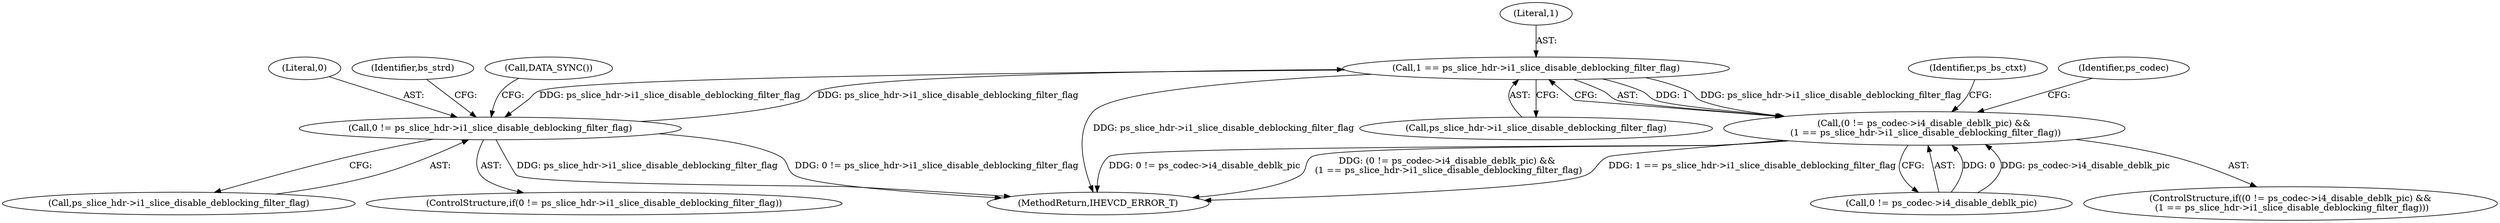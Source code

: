 digraph "0_Android_bcfc7124f6ef9f1ec128fb2e90de774a5b33d199_0@pointer" {
"1002551" [label="(Call,1 == ps_slice_hdr->i1_slice_disable_deblocking_filter_flag)"];
"1004078" [label="(Call,0 != ps_slice_hdr->i1_slice_disable_deblocking_filter_flag)"];
"1002551" [label="(Call,1 == ps_slice_hdr->i1_slice_disable_deblocking_filter_flag)"];
"1002545" [label="(Call,(0 != ps_codec->i4_disable_deblk_pic) &&\n (1 == ps_slice_hdr->i1_slice_disable_deblocking_filter_flag))"];
"1004200" [label="(Call,DATA_SYNC())"];
"1005079" [label="(MethodReturn,IHEVCD_ERROR_T)"];
"1004077" [label="(ControlStructure,if(0 != ps_slice_hdr->i1_slice_disable_deblocking_filter_flag))"];
"1002559" [label="(Identifier,ps_bs_ctxt)"];
"1004079" [label="(Literal,0)"];
"1002546" [label="(Call,0 != ps_codec->i4_disable_deblk_pic)"];
"1004086" [label="(Identifier,bs_strd)"];
"1002551" [label="(Call,1 == ps_slice_hdr->i1_slice_disable_deblocking_filter_flag)"];
"1004078" [label="(Call,0 != ps_slice_hdr->i1_slice_disable_deblocking_filter_flag)"];
"1002545" [label="(Call,(0 != ps_codec->i4_disable_deblk_pic) &&\n (1 == ps_slice_hdr->i1_slice_disable_deblocking_filter_flag))"];
"1004080" [label="(Call,ps_slice_hdr->i1_slice_disable_deblocking_filter_flag)"];
"1002835" [label="(Identifier,ps_codec)"];
"1002544" [label="(ControlStructure,if((0 != ps_codec->i4_disable_deblk_pic) &&\n (1 == ps_slice_hdr->i1_slice_disable_deblocking_filter_flag)))"];
"1002553" [label="(Call,ps_slice_hdr->i1_slice_disable_deblocking_filter_flag)"];
"1002552" [label="(Literal,1)"];
"1002551" -> "1002545"  [label="AST: "];
"1002551" -> "1002553"  [label="CFG: "];
"1002552" -> "1002551"  [label="AST: "];
"1002553" -> "1002551"  [label="AST: "];
"1002545" -> "1002551"  [label="CFG: "];
"1002551" -> "1005079"  [label="DDG: ps_slice_hdr->i1_slice_disable_deblocking_filter_flag"];
"1002551" -> "1002545"  [label="DDG: 1"];
"1002551" -> "1002545"  [label="DDG: ps_slice_hdr->i1_slice_disable_deblocking_filter_flag"];
"1004078" -> "1002551"  [label="DDG: ps_slice_hdr->i1_slice_disable_deblocking_filter_flag"];
"1002551" -> "1004078"  [label="DDG: ps_slice_hdr->i1_slice_disable_deblocking_filter_flag"];
"1004078" -> "1004077"  [label="AST: "];
"1004078" -> "1004080"  [label="CFG: "];
"1004079" -> "1004078"  [label="AST: "];
"1004080" -> "1004078"  [label="AST: "];
"1004086" -> "1004078"  [label="CFG: "];
"1004200" -> "1004078"  [label="CFG: "];
"1004078" -> "1005079"  [label="DDG: 0 != ps_slice_hdr->i1_slice_disable_deblocking_filter_flag"];
"1004078" -> "1005079"  [label="DDG: ps_slice_hdr->i1_slice_disable_deblocking_filter_flag"];
"1002545" -> "1002544"  [label="AST: "];
"1002545" -> "1002546"  [label="CFG: "];
"1002546" -> "1002545"  [label="AST: "];
"1002559" -> "1002545"  [label="CFG: "];
"1002835" -> "1002545"  [label="CFG: "];
"1002545" -> "1005079"  [label="DDG: 1 == ps_slice_hdr->i1_slice_disable_deblocking_filter_flag"];
"1002545" -> "1005079"  [label="DDG: 0 != ps_codec->i4_disable_deblk_pic"];
"1002545" -> "1005079"  [label="DDG: (0 != ps_codec->i4_disable_deblk_pic) &&\n (1 == ps_slice_hdr->i1_slice_disable_deblocking_filter_flag)"];
"1002546" -> "1002545"  [label="DDG: 0"];
"1002546" -> "1002545"  [label="DDG: ps_codec->i4_disable_deblk_pic"];
}
